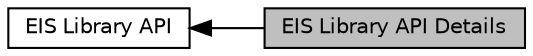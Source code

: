 digraph "EIS Library API Details"
{
  bgcolor="transparent";
  edge [fontname="Helvetica",fontsize="10",labelfontname="Helvetica",labelfontsize="10"];
  node [fontname="Helvetica",fontsize="10",shape=box];
  rankdir=LR;
  Node2 [label="EIS Library API",height=0.2,width=0.4,color="black",URL="$d2/d3f/group__eis-api.html",tooltip="EIS Library API, in file lib_eis.h."];
  Node1 [label="EIS Library API Details",height=0.2,width=0.4,color="black", fillcolor="grey75", style="filled", fontcolor="black",tooltip="EIS Library API, in file lib_eis.h."];
  Node2->Node1 [shape=plaintext, dir="back", style="solid"];
}
